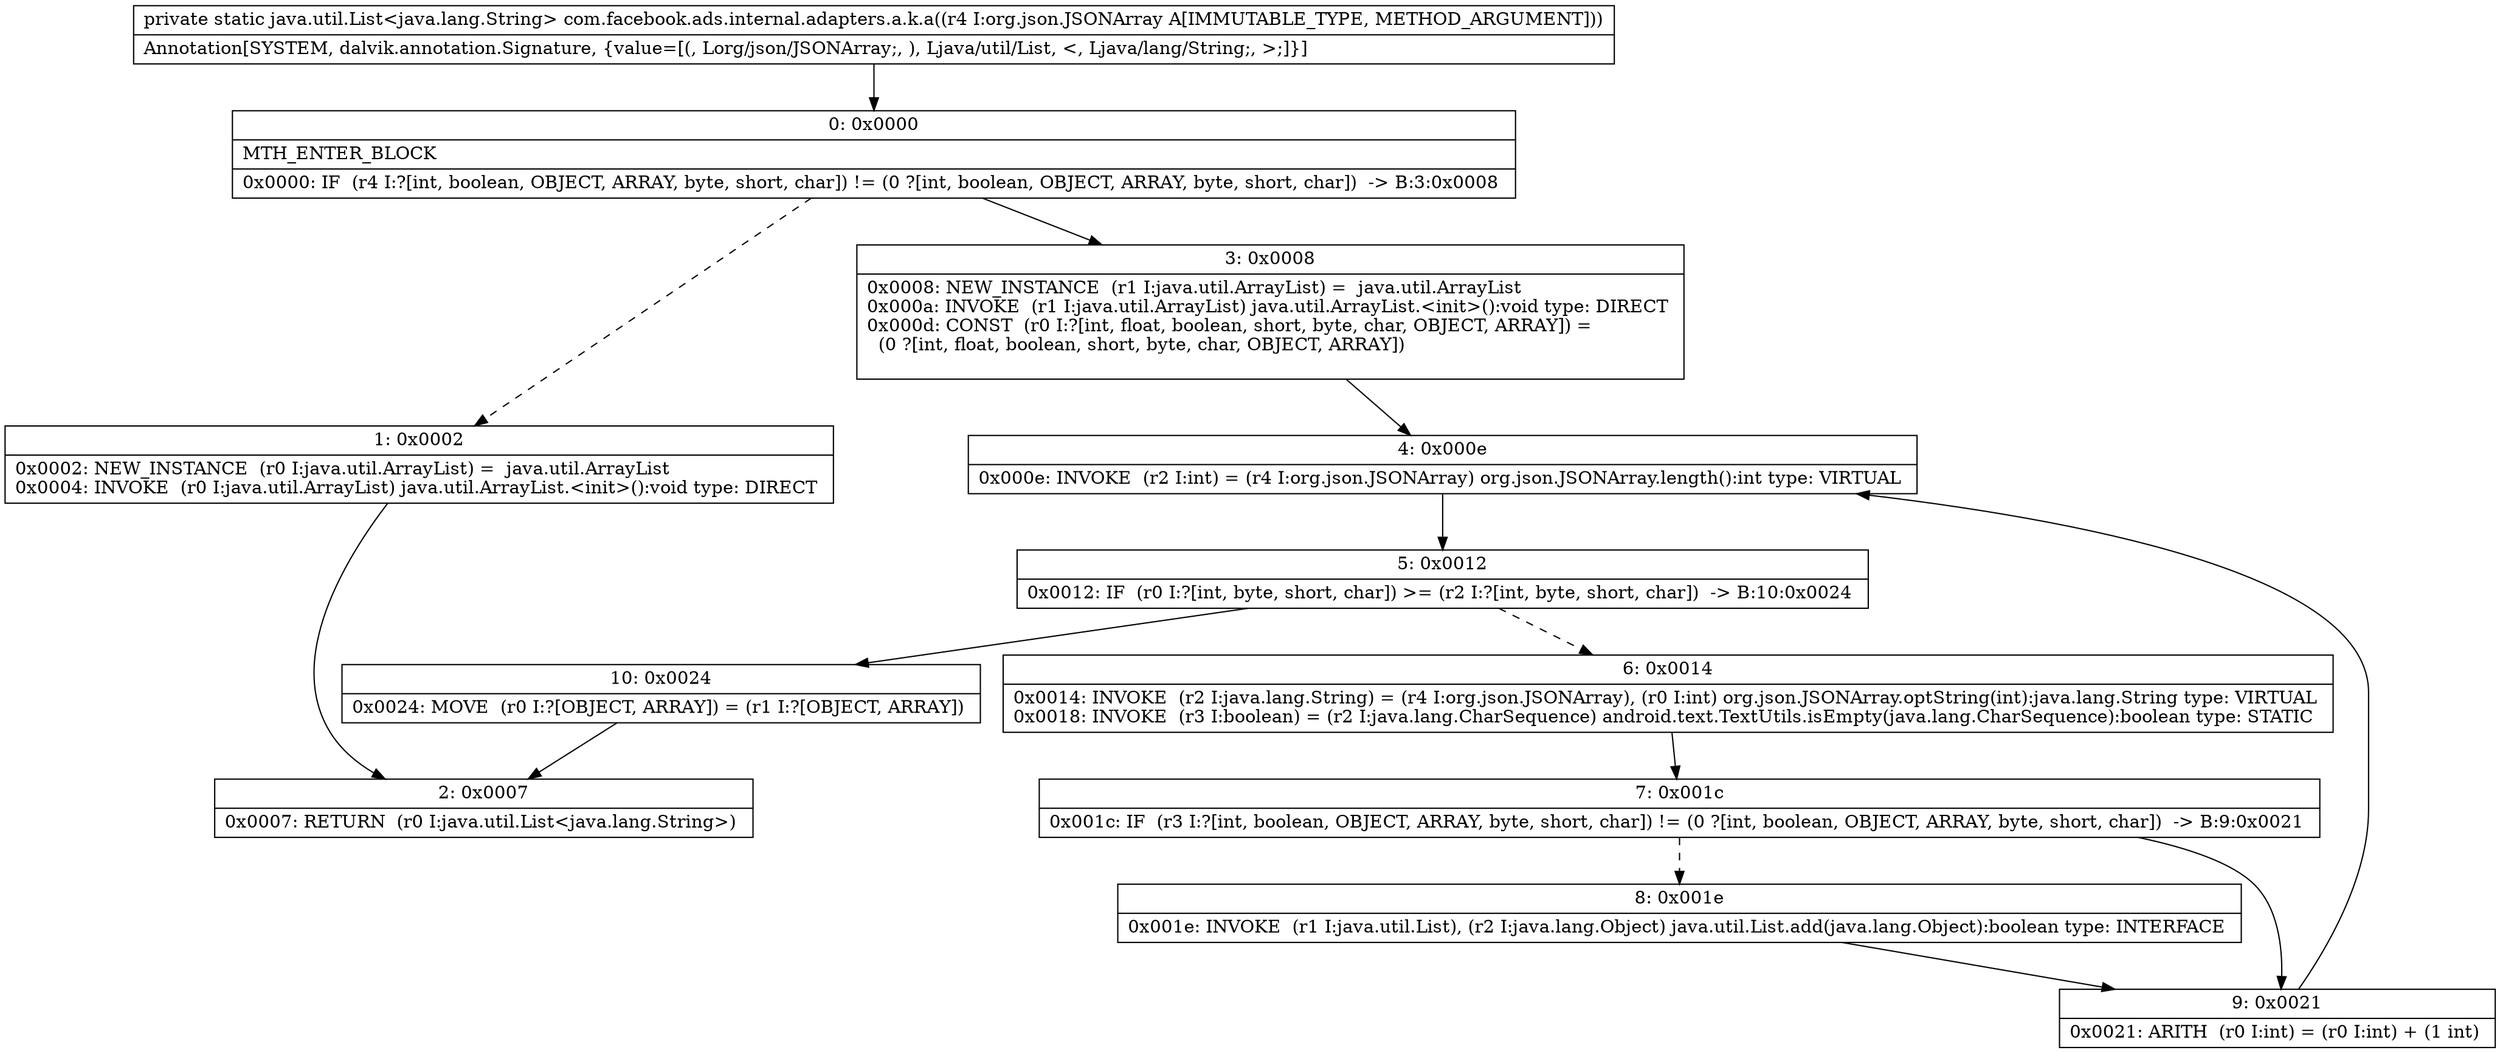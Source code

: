 digraph "CFG forcom.facebook.ads.internal.adapters.a.k.a(Lorg\/json\/JSONArray;)Ljava\/util\/List;" {
Node_0 [shape=record,label="{0\:\ 0x0000|MTH_ENTER_BLOCK\l|0x0000: IF  (r4 I:?[int, boolean, OBJECT, ARRAY, byte, short, char]) != (0 ?[int, boolean, OBJECT, ARRAY, byte, short, char])  \-\> B:3:0x0008 \l}"];
Node_1 [shape=record,label="{1\:\ 0x0002|0x0002: NEW_INSTANCE  (r0 I:java.util.ArrayList) =  java.util.ArrayList \l0x0004: INVOKE  (r0 I:java.util.ArrayList) java.util.ArrayList.\<init\>():void type: DIRECT \l}"];
Node_2 [shape=record,label="{2\:\ 0x0007|0x0007: RETURN  (r0 I:java.util.List\<java.lang.String\>) \l}"];
Node_3 [shape=record,label="{3\:\ 0x0008|0x0008: NEW_INSTANCE  (r1 I:java.util.ArrayList) =  java.util.ArrayList \l0x000a: INVOKE  (r1 I:java.util.ArrayList) java.util.ArrayList.\<init\>():void type: DIRECT \l0x000d: CONST  (r0 I:?[int, float, boolean, short, byte, char, OBJECT, ARRAY]) = \l  (0 ?[int, float, boolean, short, byte, char, OBJECT, ARRAY])\l \l}"];
Node_4 [shape=record,label="{4\:\ 0x000e|0x000e: INVOKE  (r2 I:int) = (r4 I:org.json.JSONArray) org.json.JSONArray.length():int type: VIRTUAL \l}"];
Node_5 [shape=record,label="{5\:\ 0x0012|0x0012: IF  (r0 I:?[int, byte, short, char]) \>= (r2 I:?[int, byte, short, char])  \-\> B:10:0x0024 \l}"];
Node_6 [shape=record,label="{6\:\ 0x0014|0x0014: INVOKE  (r2 I:java.lang.String) = (r4 I:org.json.JSONArray), (r0 I:int) org.json.JSONArray.optString(int):java.lang.String type: VIRTUAL \l0x0018: INVOKE  (r3 I:boolean) = (r2 I:java.lang.CharSequence) android.text.TextUtils.isEmpty(java.lang.CharSequence):boolean type: STATIC \l}"];
Node_7 [shape=record,label="{7\:\ 0x001c|0x001c: IF  (r3 I:?[int, boolean, OBJECT, ARRAY, byte, short, char]) != (0 ?[int, boolean, OBJECT, ARRAY, byte, short, char])  \-\> B:9:0x0021 \l}"];
Node_8 [shape=record,label="{8\:\ 0x001e|0x001e: INVOKE  (r1 I:java.util.List), (r2 I:java.lang.Object) java.util.List.add(java.lang.Object):boolean type: INTERFACE \l}"];
Node_9 [shape=record,label="{9\:\ 0x0021|0x0021: ARITH  (r0 I:int) = (r0 I:int) + (1 int) \l}"];
Node_10 [shape=record,label="{10\:\ 0x0024|0x0024: MOVE  (r0 I:?[OBJECT, ARRAY]) = (r1 I:?[OBJECT, ARRAY]) \l}"];
MethodNode[shape=record,label="{private static java.util.List\<java.lang.String\> com.facebook.ads.internal.adapters.a.k.a((r4 I:org.json.JSONArray A[IMMUTABLE_TYPE, METHOD_ARGUMENT]))  | Annotation[SYSTEM, dalvik.annotation.Signature, \{value=[(, Lorg\/json\/JSONArray;, ), Ljava\/util\/List, \<, Ljava\/lang\/String;, \>;]\}]\l}"];
MethodNode -> Node_0;
Node_0 -> Node_1[style=dashed];
Node_0 -> Node_3;
Node_1 -> Node_2;
Node_3 -> Node_4;
Node_4 -> Node_5;
Node_5 -> Node_6[style=dashed];
Node_5 -> Node_10;
Node_6 -> Node_7;
Node_7 -> Node_8[style=dashed];
Node_7 -> Node_9;
Node_8 -> Node_9;
Node_9 -> Node_4;
Node_10 -> Node_2;
}

